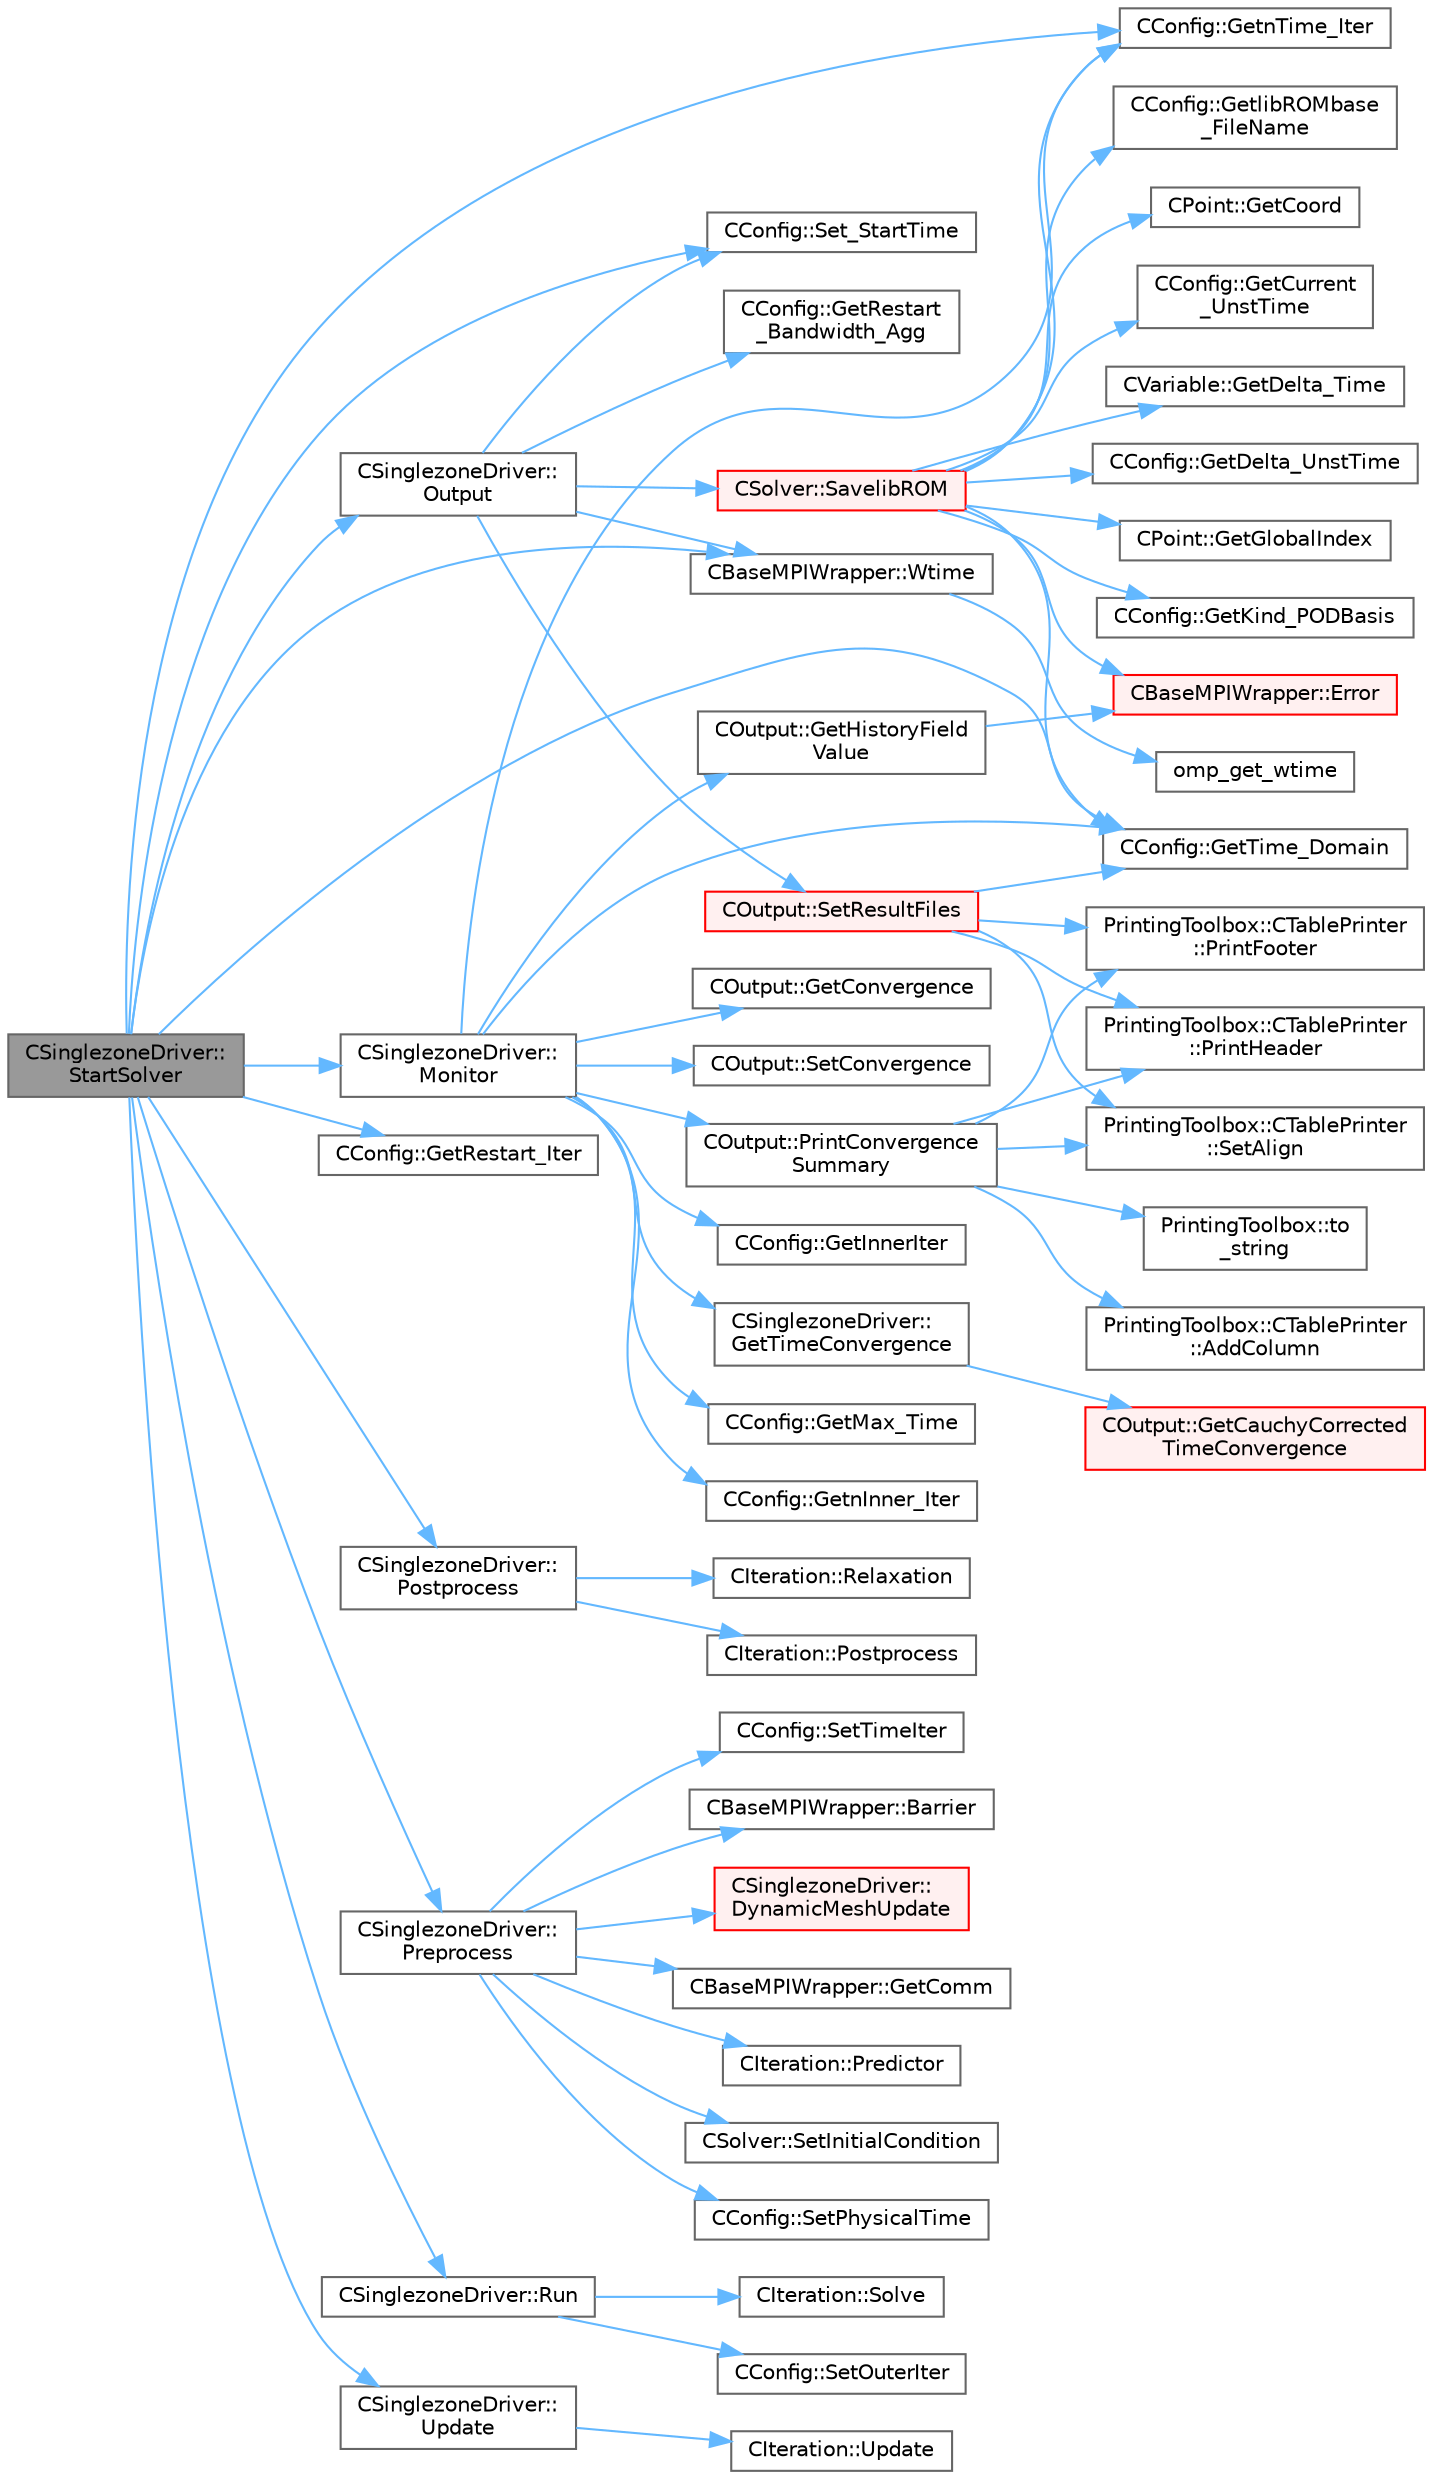 digraph "CSinglezoneDriver::StartSolver"
{
 // LATEX_PDF_SIZE
  bgcolor="transparent";
  edge [fontname=Helvetica,fontsize=10,labelfontname=Helvetica,labelfontsize=10];
  node [fontname=Helvetica,fontsize=10,shape=box,height=0.2,width=0.4];
  rankdir="LR";
  Node1 [id="Node000001",label="CSinglezoneDriver::\lStartSolver",height=0.2,width=0.4,color="gray40", fillcolor="grey60", style="filled", fontcolor="black",tooltip="[Overload] Launch the computation for single-zone problems."];
  Node1 -> Node2 [id="edge1_Node000001_Node000002",color="steelblue1",style="solid",tooltip=" "];
  Node2 [id="Node000002",label="CConfig::GetnTime_Iter",height=0.2,width=0.4,color="grey40", fillcolor="white", style="filled",URL="$classCConfig.html#a22b101932c391aea5173975130f488fd",tooltip="Get the number of time iterations."];
  Node1 -> Node3 [id="edge2_Node000001_Node000003",color="steelblue1",style="solid",tooltip=" "];
  Node3 [id="Node000003",label="CConfig::GetRestart_Iter",height=0.2,width=0.4,color="grey40", fillcolor="white", style="filled",URL="$classCConfig.html#aeca467e3a7c02d72b28ade957614035c",tooltip="Get the restart iteration."];
  Node1 -> Node4 [id="edge3_Node000001_Node000004",color="steelblue1",style="solid",tooltip=" "];
  Node4 [id="Node000004",label="CConfig::GetTime_Domain",height=0.2,width=0.4,color="grey40", fillcolor="white", style="filled",URL="$classCConfig.html#a85d2e3cf43b77c63642c40c235b853f3",tooltip="Check if the multizone problem is solved for time domain."];
  Node1 -> Node5 [id="edge4_Node000001_Node000005",color="steelblue1",style="solid",tooltip=" "];
  Node5 [id="Node000005",label="CSinglezoneDriver::\lMonitor",height=0.2,width=0.4,color="grey40", fillcolor="white", style="filled",URL="$classCSinglezoneDriver.html#a3484ba9d87df5affdc2ac0f22004ff58",tooltip="Monitor."];
  Node5 -> Node6 [id="edge5_Node000005_Node000006",color="steelblue1",style="solid",tooltip=" "];
  Node6 [id="Node000006",label="COutput::GetConvergence",height=0.2,width=0.4,color="grey40", fillcolor="white", style="filled",URL="$classCOutput.html#a585498dfa05e2c633f5e556220ce1fa2",tooltip="Get convergence of the problem."];
  Node5 -> Node7 [id="edge6_Node000005_Node000007",color="steelblue1",style="solid",tooltip=" "];
  Node7 [id="Node000007",label="COutput::GetHistoryField\lValue",height=0.2,width=0.4,color="grey40", fillcolor="white", style="filled",URL="$classCOutput.html#a2b5d97ac7f4b857ac171765a3eb54851",tooltip="Get the value of particular history output field."];
  Node7 -> Node8 [id="edge7_Node000007_Node000008",color="steelblue1",style="solid",tooltip=" "];
  Node8 [id="Node000008",label="CBaseMPIWrapper::Error",height=0.2,width=0.4,color="red", fillcolor="#FFF0F0", style="filled",URL="$classCBaseMPIWrapper.html#a04457c47629bda56704e6a8804833eeb",tooltip=" "];
  Node5 -> Node10 [id="edge8_Node000005_Node000010",color="steelblue1",style="solid",tooltip=" "];
  Node10 [id="Node000010",label="CConfig::GetInnerIter",height=0.2,width=0.4,color="grey40", fillcolor="white", style="filled",URL="$classCConfig.html#a079a90396222697f01e0c365285c915d",tooltip="Get the current FSI iteration number."];
  Node5 -> Node11 [id="edge9_Node000005_Node000011",color="steelblue1",style="solid",tooltip=" "];
  Node11 [id="Node000011",label="CConfig::GetMax_Time",height=0.2,width=0.4,color="grey40", fillcolor="white", style="filled",URL="$classCConfig.html#a24e3e69ee06afc40e125bbb7a3000105",tooltip="Get the maximum simulation time for time-domain problems."];
  Node5 -> Node12 [id="edge10_Node000005_Node000012",color="steelblue1",style="solid",tooltip=" "];
  Node12 [id="Node000012",label="CConfig::GetnInner_Iter",height=0.2,width=0.4,color="grey40", fillcolor="white", style="filled",URL="$classCConfig.html#a096cf3c68234d10476425acf40a7bf40",tooltip="Get the number of inner iterations."];
  Node5 -> Node2 [id="edge11_Node000005_Node000002",color="steelblue1",style="solid",tooltip=" "];
  Node5 -> Node4 [id="edge12_Node000005_Node000004",color="steelblue1",style="solid",tooltip=" "];
  Node5 -> Node13 [id="edge13_Node000005_Node000013",color="steelblue1",style="solid",tooltip=" "];
  Node13 [id="Node000013",label="CSinglezoneDriver::\lGetTimeConvergence",height=0.2,width=0.4,color="grey40", fillcolor="white", style="filled",URL="$classCSinglezoneDriver.html#a39da3ed78eb1cd619d5e40cd56b3c977",tooltip="Returns whether all specified windowed-time-averaged ouputs have been converged."];
  Node13 -> Node14 [id="edge14_Node000013_Node000014",color="steelblue1",style="solid",tooltip=" "];
  Node14 [id="Node000014",label="COutput::GetCauchyCorrected\lTimeConvergence",height=0.2,width=0.4,color="red", fillcolor="#FFF0F0", style="filled",URL="$classCOutput.html#a7b5fc35e093df0e4deb108fd04114d2d",tooltip="Get convergence time convergence of the specified windowed-time-averaged ouput of the problem...."];
  Node5 -> Node16 [id="edge15_Node000005_Node000016",color="steelblue1",style="solid",tooltip=" "];
  Node16 [id="Node000016",label="COutput::PrintConvergence\lSummary",height=0.2,width=0.4,color="grey40", fillcolor="white", style="filled",URL="$classCOutput.html#a383bf46bc29c7719974a59b3213b2ad3",tooltip="Print a summary of the convergence to screen."];
  Node16 -> Node17 [id="edge16_Node000016_Node000017",color="steelblue1",style="solid",tooltip=" "];
  Node17 [id="Node000017",label="PrintingToolbox::CTablePrinter\l::AddColumn",height=0.2,width=0.4,color="grey40", fillcolor="white", style="filled",URL="$classPrintingToolbox_1_1CTablePrinter.html#af3ddbf0da1a37cc37be7caac031dd4c4",tooltip="Add a column to the table by specifiying the header name and the width."];
  Node16 -> Node18 [id="edge17_Node000016_Node000018",color="steelblue1",style="solid",tooltip=" "];
  Node18 [id="Node000018",label="PrintingToolbox::CTablePrinter\l::PrintFooter",height=0.2,width=0.4,color="grey40", fillcolor="white", style="filled",URL="$classPrintingToolbox_1_1CTablePrinter.html#ac1bc6229daf9b3181de565905281ee2a",tooltip="Print the footer."];
  Node16 -> Node19 [id="edge18_Node000016_Node000019",color="steelblue1",style="solid",tooltip=" "];
  Node19 [id="Node000019",label="PrintingToolbox::CTablePrinter\l::PrintHeader",height=0.2,width=0.4,color="grey40", fillcolor="white", style="filled",URL="$classPrintingToolbox_1_1CTablePrinter.html#a475fafce69bdc78e973a2546e6e6be76",tooltip="Print the header."];
  Node16 -> Node20 [id="edge19_Node000016_Node000020",color="steelblue1",style="solid",tooltip=" "];
  Node20 [id="Node000020",label="PrintingToolbox::CTablePrinter\l::SetAlign",height=0.2,width=0.4,color="grey40", fillcolor="white", style="filled",URL="$classPrintingToolbox_1_1CTablePrinter.html#ad3691499a7bfa024bf97a7fc00ef33c7",tooltip="Set the alignment of the table entries (CENTER only works for the header at the moment)."];
  Node16 -> Node21 [id="edge20_Node000016_Node000021",color="steelblue1",style="solid",tooltip=" "];
  Node21 [id="Node000021",label="PrintingToolbox::to\l_string",height=0.2,width=0.4,color="grey40", fillcolor="white", style="filled",URL="$namespacePrintingToolbox.html#a382f3911ccba468c241c530ae0c78b63",tooltip=" "];
  Node5 -> Node22 [id="edge21_Node000005_Node000022",color="steelblue1",style="solid",tooltip=" "];
  Node22 [id="Node000022",label="COutput::SetConvergence",height=0.2,width=0.4,color="grey40", fillcolor="white", style="filled",URL="$classCOutput.html#aec299bbb1665a4dc3d787156dadc4e56",tooltip="Set the value of the convergence flag."];
  Node1 -> Node23 [id="edge22_Node000001_Node000023",color="steelblue1",style="solid",tooltip=" "];
  Node23 [id="Node000023",label="CSinglezoneDriver::\lOutput",height=0.2,width=0.4,color="grey40", fillcolor="white", style="filled",URL="$classCSinglezoneDriver.html#a99b702e93a12b46a3d851cf1d970c6d5",tooltip="Output the solution in solution file."];
  Node23 -> Node24 [id="edge23_Node000023_Node000024",color="steelblue1",style="solid",tooltip=" "];
  Node24 [id="Node000024",label="CConfig::GetRestart\l_Bandwidth_Agg",height=0.2,width=0.4,color="grey40", fillcolor="white", style="filled",URL="$classCConfig.html#a60b72ebe49a6d318584944af24435989",tooltip="Set the sum of the bandwidth for writing binary restarts (to be averaged later)."];
  Node23 -> Node25 [id="edge24_Node000023_Node000025",color="steelblue1",style="solid",tooltip=" "];
  Node25 [id="Node000025",label="CSolver::SavelibROM",height=0.2,width=0.4,color="red", fillcolor="#FFF0F0", style="filled",URL="$classCSolver.html#a5c6ae872b5da014804302cc437944314",tooltip="Save snapshot or POD data using libROM."];
  Node25 -> Node8 [id="edge25_Node000025_Node000008",color="steelblue1",style="solid",tooltip=" "];
  Node25 -> Node26 [id="edge26_Node000025_Node000026",color="steelblue1",style="solid",tooltip=" "];
  Node26 [id="Node000026",label="CPoint::GetCoord",height=0.2,width=0.4,color="grey40", fillcolor="white", style="filled",URL="$classCPoint.html#ab16c29dd03911529cd73bf467c313179",tooltip="Get the coordinates dor the control volume."];
  Node25 -> Node27 [id="edge27_Node000025_Node000027",color="steelblue1",style="solid",tooltip=" "];
  Node27 [id="Node000027",label="CConfig::GetCurrent\l_UnstTime",height=0.2,width=0.4,color="grey40", fillcolor="white", style="filled",URL="$classCConfig.html#a346df15c684f92fb44350fa3bc944c03",tooltip="If we are performing an unsteady simulation, this is the value of current time."];
  Node25 -> Node28 [id="edge28_Node000025_Node000028",color="steelblue1",style="solid",tooltip=" "];
  Node28 [id="Node000028",label="CVariable::GetDelta_Time",height=0.2,width=0.4,color="grey40", fillcolor="white", style="filled",URL="$classCVariable.html#aef3ea2cd0a87d55835bb2bd332678489",tooltip="Get the value of the time step."];
  Node25 -> Node29 [id="edge29_Node000025_Node000029",color="steelblue1",style="solid",tooltip=" "];
  Node29 [id="Node000029",label="CConfig::GetDelta_UnstTime",height=0.2,width=0.4,color="grey40", fillcolor="white", style="filled",URL="$classCConfig.html#a95f12a968f4553caf9bea4576fbf5812",tooltip="If we are prforming an unsteady simulation, there is only one value of the time step for the complete..."];
  Node25 -> Node30 [id="edge30_Node000025_Node000030",color="steelblue1",style="solid",tooltip=" "];
  Node30 [id="Node000030",label="CPoint::GetGlobalIndex",height=0.2,width=0.4,color="grey40", fillcolor="white", style="filled",URL="$classCPoint.html#a8a53865a92d645b1b74c4d817b4aae10",tooltip="Get the global index in a parallel computation."];
  Node25 -> Node31 [id="edge31_Node000025_Node000031",color="steelblue1",style="solid",tooltip=" "];
  Node31 [id="Node000031",label="CConfig::GetKind_PODBasis",height=0.2,width=0.4,color="grey40", fillcolor="white", style="filled",URL="$classCConfig.html#a31d250546299b410d1961320534e8946",tooltip="Static or incremental toggle for POD basis generation type."];
  Node25 -> Node32 [id="edge32_Node000025_Node000032",color="steelblue1",style="solid",tooltip=" "];
  Node32 [id="Node000032",label="CConfig::GetlibROMbase\l_FileName",height=0.2,width=0.4,color="grey40", fillcolor="white", style="filled",URL="$classCConfig.html#a3ba2b7f73e3368a46e1739a97e15bca0",tooltip="Get the name of the file for libROM to save."];
  Node25 -> Node2 [id="edge33_Node000025_Node000002",color="steelblue1",style="solid",tooltip=" "];
  Node25 -> Node4 [id="edge34_Node000025_Node000004",color="steelblue1",style="solid",tooltip=" "];
  Node23 -> Node37 [id="edge35_Node000023_Node000037",color="steelblue1",style="solid",tooltip=" "];
  Node37 [id="Node000037",label="CConfig::Set_StartTime",height=0.2,width=0.4,color="grey40", fillcolor="white", style="filled",URL="$classCConfig.html#aedf3896a475f7729d217dfe27f6da3e8",tooltip="Set the start time to track a phase of the code (preprocessing, compute, output)."];
  Node23 -> Node38 [id="edge36_Node000023_Node000038",color="steelblue1",style="solid",tooltip=" "];
  Node38 [id="Node000038",label="COutput::SetResultFiles",height=0.2,width=0.4,color="red", fillcolor="#FFF0F0", style="filled",URL="$classCOutput.html#a0cff5cb7088402f23719a5118d1fd3f2",tooltip="Loop through all requested output files and write the volume output data."];
  Node38 -> Node4 [id="edge37_Node000038_Node000004",color="steelblue1",style="solid",tooltip=" "];
  Node38 -> Node18 [id="edge38_Node000038_Node000018",color="steelblue1",style="solid",tooltip=" "];
  Node38 -> Node19 [id="edge39_Node000038_Node000019",color="steelblue1",style="solid",tooltip=" "];
  Node38 -> Node20 [id="edge40_Node000038_Node000020",color="steelblue1",style="solid",tooltip=" "];
  Node23 -> Node102 [id="edge41_Node000023_Node000102",color="steelblue1",style="solid",tooltip=" "];
  Node102 [id="Node000102",label="CBaseMPIWrapper::Wtime",height=0.2,width=0.4,color="grey40", fillcolor="white", style="filled",URL="$classCBaseMPIWrapper.html#adcf32aa628d4b515e8835bc5c56fbf08",tooltip=" "];
  Node102 -> Node103 [id="edge42_Node000102_Node000103",color="steelblue1",style="solid",tooltip=" "];
  Node103 [id="Node000103",label="omp_get_wtime",height=0.2,width=0.4,color="grey40", fillcolor="white", style="filled",URL="$omp__structure_8hpp.html#a649bd48ab038a72108f11f5a85316266",tooltip="Return the wall time."];
  Node1 -> Node112 [id="edge43_Node000001_Node000112",color="steelblue1",style="solid",tooltip=" "];
  Node112 [id="Node000112",label="CSinglezoneDriver::\lPostprocess",height=0.2,width=0.4,color="grey40", fillcolor="white", style="filled",URL="$classCSinglezoneDriver.html#ab403dc50cbc8099591607ea08b4cb87d",tooltip="Postprocess the iteration for ZONE_0."];
  Node112 -> Node113 [id="edge44_Node000112_Node000113",color="steelblue1",style="solid",tooltip=" "];
  Node113 [id="Node000113",label="CIteration::Postprocess",height=0.2,width=0.4,color="grey40", fillcolor="white", style="filled",URL="$classCIteration.html#ad306d277e9a09f6e6c6d08590aa234a6",tooltip="A virtual member."];
  Node112 -> Node114 [id="edge45_Node000112_Node000114",color="steelblue1",style="solid",tooltip=" "];
  Node114 [id="Node000114",label="CIteration::Relaxation",height=0.2,width=0.4,color="grey40", fillcolor="white", style="filled",URL="$classCIteration.html#adccb8642ef9b0a8fa4ddceb03ea83b23",tooltip="A virtual member."];
  Node1 -> Node115 [id="edge46_Node000001_Node000115",color="steelblue1",style="solid",tooltip=" "];
  Node115 [id="Node000115",label="CSinglezoneDriver::\lPreprocess",height=0.2,width=0.4,color="grey40", fillcolor="white", style="filled",URL="$classCSinglezoneDriver.html#a0b2c8c9b257915d6b19d72014f3bb82a",tooltip="Preprocess the single-zone iteration."];
  Node115 -> Node116 [id="edge47_Node000115_Node000116",color="steelblue1",style="solid",tooltip=" "];
  Node116 [id="Node000116",label="CBaseMPIWrapper::Barrier",height=0.2,width=0.4,color="grey40", fillcolor="white", style="filled",URL="$classCBaseMPIWrapper.html#a33bad5506b8315fde26c1f31a42ce97c",tooltip=" "];
  Node115 -> Node117 [id="edge48_Node000115_Node000117",color="steelblue1",style="solid",tooltip=" "];
  Node117 [id="Node000117",label="CSinglezoneDriver::\lDynamicMeshUpdate",height=0.2,width=0.4,color="red", fillcolor="#FFF0F0", style="filled",URL="$classCSinglezoneDriver.html#a2f88f82c3b958d60452d5513daf5c128",tooltip="Perform a dynamic mesh deformation, included grid velocity computation and the update of the multigri..."];
  Node115 -> Node57 [id="edge49_Node000115_Node000057",color="steelblue1",style="solid",tooltip=" "];
  Node57 [id="Node000057",label="CBaseMPIWrapper::GetComm",height=0.2,width=0.4,color="grey40", fillcolor="white", style="filled",URL="$classCBaseMPIWrapper.html#a8154391fc3522954802889d81d4ef5da",tooltip=" "];
  Node115 -> Node332 [id="edge50_Node000115_Node000332",color="steelblue1",style="solid",tooltip=" "];
  Node332 [id="Node000332",label="CIteration::Predictor",height=0.2,width=0.4,color="grey40", fillcolor="white", style="filled",URL="$classCIteration.html#aa0308bf6661e0a8917402bc3764b69de",tooltip="A virtual member."];
  Node115 -> Node333 [id="edge51_Node000115_Node000333",color="steelblue1",style="solid",tooltip=" "];
  Node333 [id="Node000333",label="CSolver::SetInitialCondition",height=0.2,width=0.4,color="grey40", fillcolor="white", style="filled",URL="$classCSolver.html#aec7ef8ebdebff4bfabcfdd1a36626173",tooltip="A virtual member."];
  Node115 -> Node334 [id="edge52_Node000115_Node000334",color="steelblue1",style="solid",tooltip=" "];
  Node334 [id="Node000334",label="CConfig::SetPhysicalTime",height=0.2,width=0.4,color="grey40", fillcolor="white", style="filled",URL="$classCConfig.html#a40da15666c94c59c6dff1ecda6f388fd",tooltip="Set the current physical time."];
  Node115 -> Node335 [id="edge53_Node000115_Node000335",color="steelblue1",style="solid",tooltip=" "];
  Node335 [id="Node000335",label="CConfig::SetTimeIter",height=0.2,width=0.4,color="grey40", fillcolor="white", style="filled",URL="$classCConfig.html#adacd509eaa7fb19fd3d89a9c6a51222e",tooltip="Set the current time iteration number."];
  Node1 -> Node336 [id="edge54_Node000001_Node000336",color="steelblue1",style="solid",tooltip=" "];
  Node336 [id="Node000336",label="CSinglezoneDriver::Run",height=0.2,width=0.4,color="grey40", fillcolor="white", style="filled",URL="$classCSinglezoneDriver.html#ade67206765d245e6ba18ff4397b9d45a",tooltip="Run the iteration for ZONE_0."];
  Node336 -> Node337 [id="edge55_Node000336_Node000337",color="steelblue1",style="solid",tooltip=" "];
  Node337 [id="Node000337",label="CConfig::SetOuterIter",height=0.2,width=0.4,color="grey40", fillcolor="white", style="filled",URL="$classCConfig.html#a83b944512ee75c2997399e9ab39bd2db",tooltip="Set the current FSI iteration number."];
  Node336 -> Node338 [id="edge56_Node000336_Node000338",color="steelblue1",style="solid",tooltip=" "];
  Node338 [id="Node000338",label="CIteration::Solve",height=0.2,width=0.4,color="grey40", fillcolor="white", style="filled",URL="$classCIteration.html#a7a488d5abc45605b48e728cebe446bfa",tooltip="A virtual member."];
  Node1 -> Node37 [id="edge57_Node000001_Node000037",color="steelblue1",style="solid",tooltip=" "];
  Node1 -> Node339 [id="edge58_Node000001_Node000339",color="steelblue1",style="solid",tooltip=" "];
  Node339 [id="Node000339",label="CSinglezoneDriver::\lUpdate",height=0.2,width=0.4,color="grey40", fillcolor="white", style="filled",URL="$classCSinglezoneDriver.html#a074e08df18e5d89f1b98ea800156e133",tooltip="Update the dual-time solution within multiple zones."];
  Node339 -> Node340 [id="edge59_Node000339_Node000340",color="steelblue1",style="solid",tooltip=" "];
  Node340 [id="Node000340",label="CIteration::Update",height=0.2,width=0.4,color="grey40", fillcolor="white", style="filled",URL="$classCIteration.html#a260de149dc3e6e94868fc5153f19d747",tooltip="A virtual member."];
  Node1 -> Node102 [id="edge60_Node000001_Node000102",color="steelblue1",style="solid",tooltip=" "];
}
